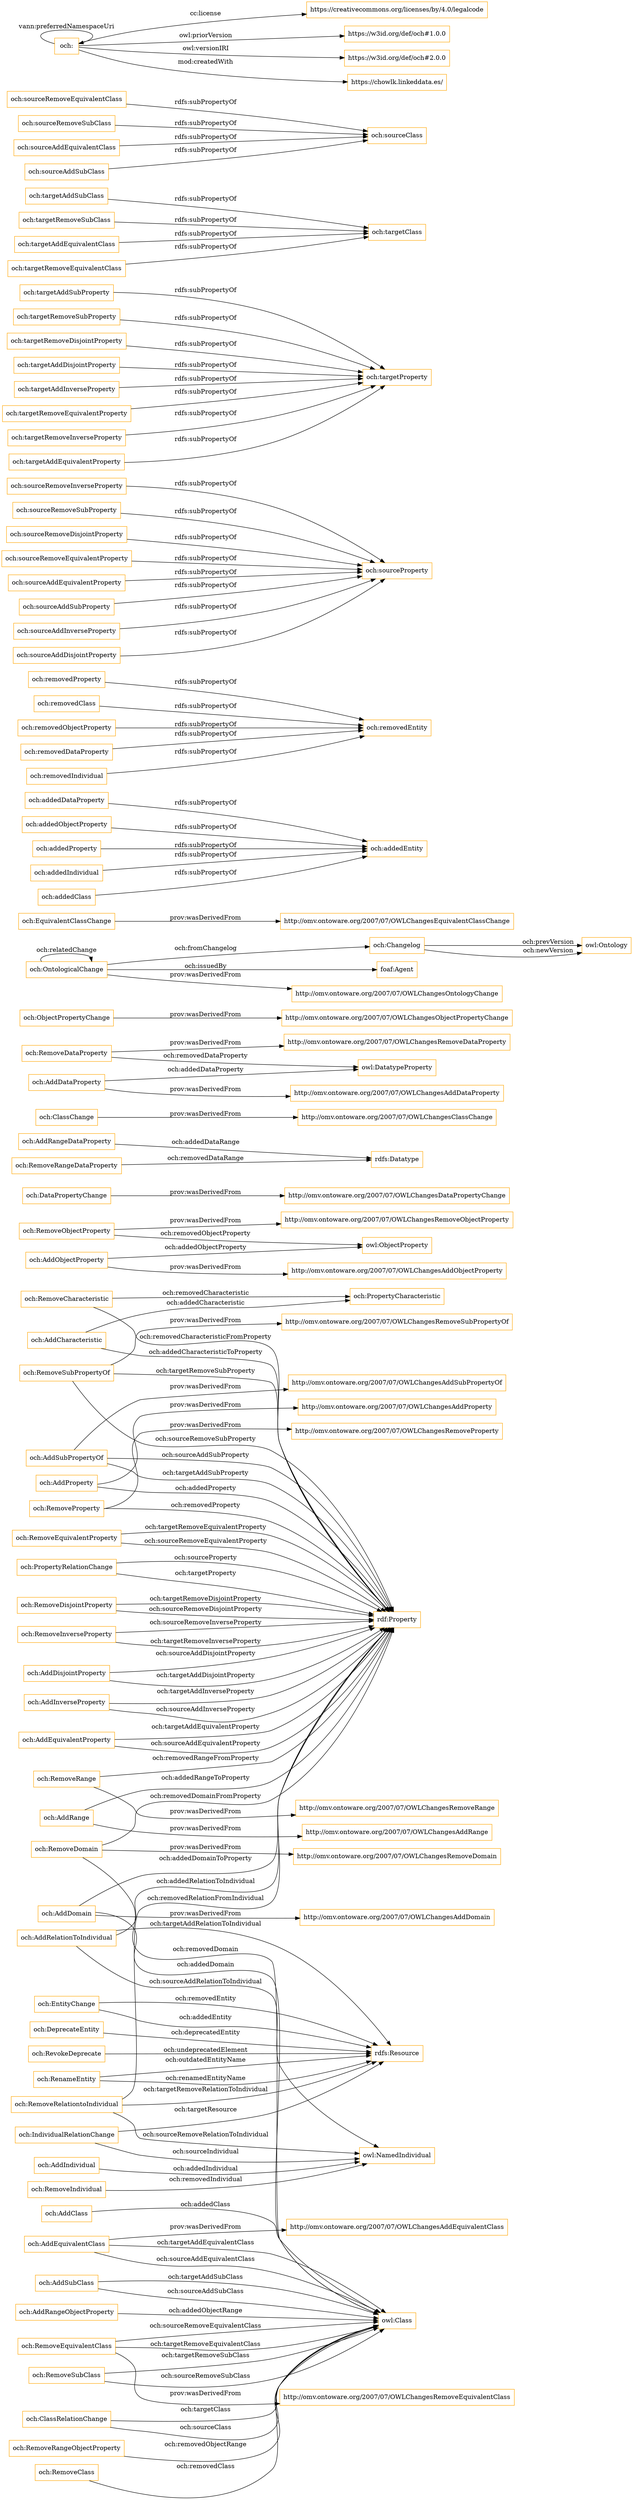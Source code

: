 digraph ar2dtool_diagram { 
rankdir=LR;
size="1501"
node [shape = rectangle, color="orange"]; "och:PropertyCharacteristic" "och:RemoveObjectProperty" "och:RemoveCharacteristic" "och:RemoveIndividual" "och:AddIndividual" "och:RemoveEquivalentProperty" "och:PropertyRelationChange" "och:AddRelationToIndividual" "och:DataPropertyChange" "rdfs:Datatype" "och:ClassChange" "och:RemoveClass" "och:AddSubClass" "och:AddClass" "och:RemoveDataProperty" "rdf:Property" "och:RenameEntity" "och:ObjectPropertyChange" "och:RevokeDeprecate" "och:EntityChange" "och:RemoveDisjointProperty" "owl:Ontology" "och:AddRangeObjectProperty" "och:AddProperty" "och:AddEquivalentClass" "och:AddCharacteristic" "och:RemoveInverseProperty" "och:RemoveEquivalentClass" "och:RemoveDomain" "och:AddDisjointProperty" "och:Changelog" "rdfs:Resource" "och:RemoveSubClass" "och:AddInverseProperty" "och:DeprecateEntity" "owl:ObjectProperty" "och:AddEquivalentProperty" "och:RemoveProperty" "foaf:Agent" "och:ClassRelationChange" "och:AddDataProperty" "och:EquivalentClassChange" "och:IndividualRelationChange" "owl:Class" "och:AddObjectProperty" "och:RemoveRange" "och:RemoveSubPropertyOf" "och:AddDomain" "och:AddSubPropertyOf" "och:AddRange" "och:OntologicalChange" "och:AddRangeDataProperty" "och:RemoveRangeDataProperty" "och:RemoveRangeObjectProperty" "owl:DatatypeProperty" ; /*classes style*/
	"och:addedDataProperty" -> "och:addedEntity" [ label = "rdfs:subPropertyOf" ];
	"och:RemoveDomain" -> "http://omv.ontoware.org/2007/07/OWLChangesRemoveDomain" [ label = "prov:wasDerivedFrom" ];
	"och:removedProperty" -> "och:removedEntity" [ label = "rdfs:subPropertyOf" ];
	"och:sourceRemoveInverseProperty" -> "och:sourceProperty" [ label = "rdfs:subPropertyOf" ];
	"och:targetAddSubProperty" -> "och:targetProperty" [ label = "rdfs:subPropertyOf" ];
	"och:removedClass" -> "och:removedEntity" [ label = "rdfs:subPropertyOf" ];
	"och:targetAddSubClass" -> "och:targetClass" [ label = "rdfs:subPropertyOf" ];
	"och:RemoveDataProperty" -> "http://omv.ontoware.org/2007/07/OWLChangesRemoveDataProperty" [ label = "prov:wasDerivedFrom" ];
	"och:removedObjectProperty" -> "och:removedEntity" [ label = "rdfs:subPropertyOf" ];
	"och:targetRemoveSubProperty" -> "och:targetProperty" [ label = "rdfs:subPropertyOf" ];
	"och:AddObjectProperty" -> "http://omv.ontoware.org/2007/07/OWLChangesAddObjectProperty" [ label = "prov:wasDerivedFrom" ];
	"och:targetRemoveDisjointProperty" -> "och:targetProperty" [ label = "rdfs:subPropertyOf" ];
	"och:removedDataProperty" -> "och:removedEntity" [ label = "rdfs:subPropertyOf" ];
	"och:addedObjectProperty" -> "och:addedEntity" [ label = "rdfs:subPropertyOf" ];
	"och:targetRemoveSubClass" -> "och:targetClass" [ label = "rdfs:subPropertyOf" ];
	"och:targetAddDisjointProperty" -> "och:targetProperty" [ label = "rdfs:subPropertyOf" ];
	"och:targetAddInverseProperty" -> "och:targetProperty" [ label = "rdfs:subPropertyOf" ];
	"och:sourceRemoveSubProperty" -> "och:sourceProperty" [ label = "rdfs:subPropertyOf" ];
	"och:sourceRemoveDisjointProperty" -> "och:sourceProperty" [ label = "rdfs:subPropertyOf" ];
	"och:targetAddEquivalentClass" -> "och:targetClass" [ label = "rdfs:subPropertyOf" ];
	"och:OntologicalChange" -> "http://omv.ontoware.org/2007/07/OWLChangesOntologyChange" [ label = "prov:wasDerivedFrom" ];
	"och:targetRemoveEquivalentProperty" -> "och:targetProperty" [ label = "rdfs:subPropertyOf" ];
	"och:targetRemoveInverseProperty" -> "och:targetProperty" [ label = "rdfs:subPropertyOf" ];
	"och:sourceRemoveEquivalentClass" -> "och:sourceClass" [ label = "rdfs:subPropertyOf" ];
	"och:AddDataProperty" -> "http://omv.ontoware.org/2007/07/OWLChangesAddDataProperty" [ label = "prov:wasDerivedFrom" ];
	"och:RemoveEquivalentClass" -> "http://omv.ontoware.org/2007/07/OWLChangesRemoveEquivalentClass" [ label = "prov:wasDerivedFrom" ];
	"och:sourceRemoveEquivalentProperty" -> "och:sourceProperty" [ label = "rdfs:subPropertyOf" ];
	"och:RemoveRange" -> "http://omv.ontoware.org/2007/07/OWLChangesRemoveRange" [ label = "prov:wasDerivedFrom" ];
	"och:sourceAddEquivalentProperty" -> "och:sourceProperty" [ label = "rdfs:subPropertyOf" ];
	"och:sourceRemoveSubClass" -> "och:sourceClass" [ label = "rdfs:subPropertyOf" ];
	"och:RemoveProperty" -> "http://omv.ontoware.org/2007/07/OWLChangesRemoveProperty" [ label = "prov:wasDerivedFrom" ];
	"och:AddEquivalentClass" -> "http://omv.ontoware.org/2007/07/OWLChangesAddEquivalentClass" [ label = "prov:wasDerivedFrom" ];
	"och:targetAddEquivalentProperty" -> "och:targetProperty" [ label = "rdfs:subPropertyOf" ];
	"och:DataPropertyChange" -> "http://omv.ontoware.org/2007/07/OWLChangesDataPropertyChange" [ label = "prov:wasDerivedFrom" ];
	"och:sourceAddSubProperty" -> "och:sourceProperty" [ label = "rdfs:subPropertyOf" ];
	"och:sourceAddInverseProperty" -> "och:sourceProperty" [ label = "rdfs:subPropertyOf" ];
	"och:sourceAddEquivalentClass" -> "och:sourceClass" [ label = "rdfs:subPropertyOf" ];
	"och:targetRemoveEquivalentClass" -> "och:targetClass" [ label = "rdfs:subPropertyOf" ];
	"och:RemoveObjectProperty" -> "http://omv.ontoware.org/2007/07/OWLChangesRemoveObjectProperty" [ label = "prov:wasDerivedFrom" ];
	"och:addedProperty" -> "och:addedEntity" [ label = "rdfs:subPropertyOf" ];
	"och:sourceAddDisjointProperty" -> "och:sourceProperty" [ label = "rdfs:subPropertyOf" ];
	"och:AddSubPropertyOf" -> "http://omv.ontoware.org/2007/07/OWLChangesAddSubPropertyOf" [ label = "prov:wasDerivedFrom" ];
	"och:" -> "https://creativecommons.org/licenses/by/4.0/legalcode" [ label = "cc:license" ];
	"och:" -> "https://w3id.org/def/och#1.0.0" [ label = "owl:priorVersion" ];
	"och:" -> "https://w3id.org/def/och#2.0.0" [ label = "owl:versionIRI" ];
	"och:" -> "https://chowlk.linkeddata.es/" [ label = "mod:createdWith" ];
	"och:" -> "och:" [ label = "vann:preferredNamespaceUri" ];
	"och:AddProperty" -> "http://omv.ontoware.org/2007/07/OWLChangesAddProperty" [ label = "prov:wasDerivedFrom" ];
	"och:addedIndividual" -> "och:addedEntity" [ label = "rdfs:subPropertyOf" ];
	"och:ClassChange" -> "http://omv.ontoware.org/2007/07/OWLChangesClassChange" [ label = "prov:wasDerivedFrom" ];
	"och:AddRange" -> "http://omv.ontoware.org/2007/07/OWLChangesAddRange" [ label = "prov:wasDerivedFrom" ];
	"och:RemoveSubPropertyOf" -> "http://omv.ontoware.org/2007/07/OWLChangesRemoveSubPropertyOf" [ label = "prov:wasDerivedFrom" ];
	"och:sourceAddSubClass" -> "och:sourceClass" [ label = "rdfs:subPropertyOf" ];
	"och:AddDomain" -> "http://omv.ontoware.org/2007/07/OWLChangesAddDomain" [ label = "prov:wasDerivedFrom" ];
	"och:ObjectPropertyChange" -> "http://omv.ontoware.org/2007/07/OWLChangesObjectPropertyChange" [ label = "prov:wasDerivedFrom" ];
	"och:addedClass" -> "och:addedEntity" [ label = "rdfs:subPropertyOf" ];
	"och:EquivalentClassChange" -> "http://omv.ontoware.org/2007/07/OWLChangesEquivalentClassChange" [ label = "prov:wasDerivedFrom" ];
	"och:removedIndividual" -> "och:removedEntity" [ label = "rdfs:subPropertyOf" ];
	"och:AddSubPropertyOf" -> "rdf:Property" [ label = "och:sourceAddSubProperty" ];
	"och:RemoveRangeObjectProperty" -> "owl:Class" [ label = "och:removedObjectRange" ];
	"och:RemoveProperty" -> "rdf:Property" [ label = "och:removedProperty" ];
	"och:AddInverseProperty" -> "rdf:Property" [ label = "och:sourceAddInverseProperty" ];
	"och:Changelog" -> "owl:Ontology" [ label = "och:prevVersion" ];
	"och:RemoveSubPropertyOf" -> "rdf:Property" [ label = "och:targetRemoveSubProperty" ];
	"och:RenameEntity" -> "rdfs:Resource" [ label = "och:outdatedEntityName" ];
	"och:PropertyRelationChange" -> "rdf:Property" [ label = "och:targetProperty" ];
	"och:OntologicalChange" -> "och:OntologicalChange" [ label = "och:relatedChange" ];
	"och:EntityChange" -> "rdfs:Resource" [ label = "och:removedEntity" ];
	"och:AddEquivalentProperty" -> "rdf:Property" [ label = "och:sourceAddEquivalentProperty" ];
	"och:RemoveCharacteristic" -> "rdf:Property" [ label = "och:removedCharacteristicFromProperty" ];
	"och:AddClass" -> "owl:Class" [ label = "och:addedClass" ];
	"och:RemoveDomain" -> "owl:Class" [ label = "och:removedDomain" ];
	"och:RemoveDomain" -> "rdf:Property" [ label = "och:removedDomainFromProperty" ];
	"och:RemoveDataProperty" -> "owl:DatatypeProperty" [ label = "och:removedDataProperty" ];
	"och:RemoveInverseProperty" -> "rdf:Property" [ label = "och:targetRemoveInverseProperty" ];
	"och:RemoveRange" -> "rdf:Property" [ label = "och:removedRangeFromProperty" ];
	"och:AddEquivalentClass" -> "owl:Class" [ label = "och:targetAddEquivalentClass" ];
	"och:RemoveObjectProperty" -> "owl:ObjectProperty" [ label = "och:removedObjectProperty" ];
	"och:AddRelationToIndividual" -> "rdf:Property" [ label = "och:addedRelationToIndividual" ];
	"och:IndividualRelationChange" -> "owl:NamedIndividual" [ label = "och:sourceIndividual" ];
	"och:RemoveRelationtoIndividual" -> "owl:NamedIndividual" [ label = "och:sourceRemoveRelationToIndividual" ];
	"och:RemoveEquivalentProperty" -> "rdf:Property" [ label = "och:targetRemoveEquivalentProperty" ];
	"och:RemoveRelationtoIndividual" -> "rdf:Property" [ label = "och:removedRelationFromIndividual" ];
	"och:AddRangeDataProperty" -> "rdfs:Datatype" [ label = "och:addedDataRange" ];
	"och:AddDisjointProperty" -> "rdf:Property" [ label = "och:targetAddDisjointProperty" ];
	"och:AddEquivalentClass" -> "owl:Class" [ label = "och:sourceAddEquivalentClass" ];
	"och:AddRelationToIndividual" -> "rdfs:Resource" [ label = "och:targetAddRelationToIndividual" ];
	"och:PropertyRelationChange" -> "rdf:Property" [ label = "och:sourceProperty" ];
	"och:OntologicalChange" -> "och:Changelog" [ label = "och:fromChangelog" ];
	"och:AddRangeObjectProperty" -> "owl:Class" [ label = "och:addedObjectRange" ];
	"och:AddSubClass" -> "owl:Class" [ label = "och:sourceAddSubClass" ];
	"och:RemoveEquivalentClass" -> "owl:Class" [ label = "och:sourceRemoveEquivalentClass" ];
	"och:RemoveRelationtoIndividual" -> "rdfs:Resource" [ label = "och:targetRemoveRelationToIndividual" ];
	"och:IndividualRelationChange" -> "rdfs:Resource" [ label = "och:targetResource" ];
	"och:RemoveDisjointProperty" -> "rdf:Property" [ label = "och:targetRemoveDisjointProperty" ];
	"och:AddEquivalentProperty" -> "rdf:Property" [ label = "och:targetAddEquivalentProperty" ];
	"och:RemoveEquivalentProperty" -> "rdf:Property" [ label = "och:sourceRemoveEquivalentProperty" ];
	"och:RemoveClass" -> "owl:Class" [ label = "och:removedClass" ];
	"och:RemoveRangeDataProperty" -> "rdfs:Datatype" [ label = "och:removedDataRange" ];
	"och:AddIndividual" -> "owl:NamedIndividual" [ label = "och:addedIndividual" ];
	"och:AddProperty" -> "rdf:Property" [ label = "och:addedProperty" ];
	"och:AddDomain" -> "rdf:Property" [ label = "och:addedDomainToProperty" ];
	"och:Changelog" -> "owl:Ontology" [ label = "och:newVersion" ];
	"och:EntityChange" -> "rdfs:Resource" [ label = "och:addedEntity" ];
	"och:ClassRelationChange" -> "owl:Class" [ label = "och:sourceClass" ];
	"och:ClassRelationChange" -> "owl:Class" [ label = "och:targetClass" ];
	"och:RemoveSubClass" -> "owl:Class" [ label = "och:targetRemoveSubClass" ];
	"och:AddDomain" -> "owl:Class" [ label = "och:addedDomain" ];
	"och:AddRange" -> "rdf:Property" [ label = "och:addedRangeToProperty" ];
	"och:RemoveSubPropertyOf" -> "rdf:Property" [ label = "och:sourceRemoveSubProperty" ];
	"och:RemoveSubClass" -> "owl:Class" [ label = "och:sourceRemoveSubClass" ];
	"och:RemoveDisjointProperty" -> "rdf:Property" [ label = "och:sourceRemoveDisjointProperty" ];
	"och:RemoveCharacteristic" -> "och:PropertyCharacteristic" [ label = "och:removedCharacteristic" ];
	"och:AddRelationToIndividual" -> "owl:NamedIndividual" [ label = "och:sourceAddRelationToIndividual" ];
	"och:AddCharacteristic" -> "rdf:Property" [ label = "och:addedCharacteristicToProperty" ];
	"och:AddInverseProperty" -> "rdf:Property" [ label = "och:targetAddInverseProperty" ];
	"och:RemoveEquivalentClass" -> "owl:Class" [ label = "och:targetRemoveEquivalentClass" ];
	"och:AddDataProperty" -> "owl:DatatypeProperty" [ label = "och:addedDataProperty" ];
	"och:DeprecateEntity" -> "rdfs:Resource" [ label = "och:deprecatedEntity" ];
	"och:RevokeDeprecate" -> "rdfs:Resource" [ label = "och:undeprecatedElement" ];
	"och:RemoveInverseProperty" -> "rdf:Property" [ label = "och:sourceRemoveInverseProperty" ];
	"och:RemoveIndividual" -> "owl:NamedIndividual" [ label = "och:removedIndividual" ];
	"och:AddCharacteristic" -> "och:PropertyCharacteristic" [ label = "och:addedCharacteristic" ];
	"och:AddDisjointProperty" -> "rdf:Property" [ label = "och:sourceAddDisjointProperty" ];
	"och:OntologicalChange" -> "foaf:Agent" [ label = "och:issuedBy" ];
	"och:AddSubPropertyOf" -> "rdf:Property" [ label = "och:targetAddSubProperty" ];
	"och:AddSubClass" -> "owl:Class" [ label = "och:targetAddSubClass" ];
	"och:AddObjectProperty" -> "owl:ObjectProperty" [ label = "och:addedObjectProperty" ];
	"och:RenameEntity" -> "rdfs:Resource" [ label = "och:renamedEntityName" ];

}

